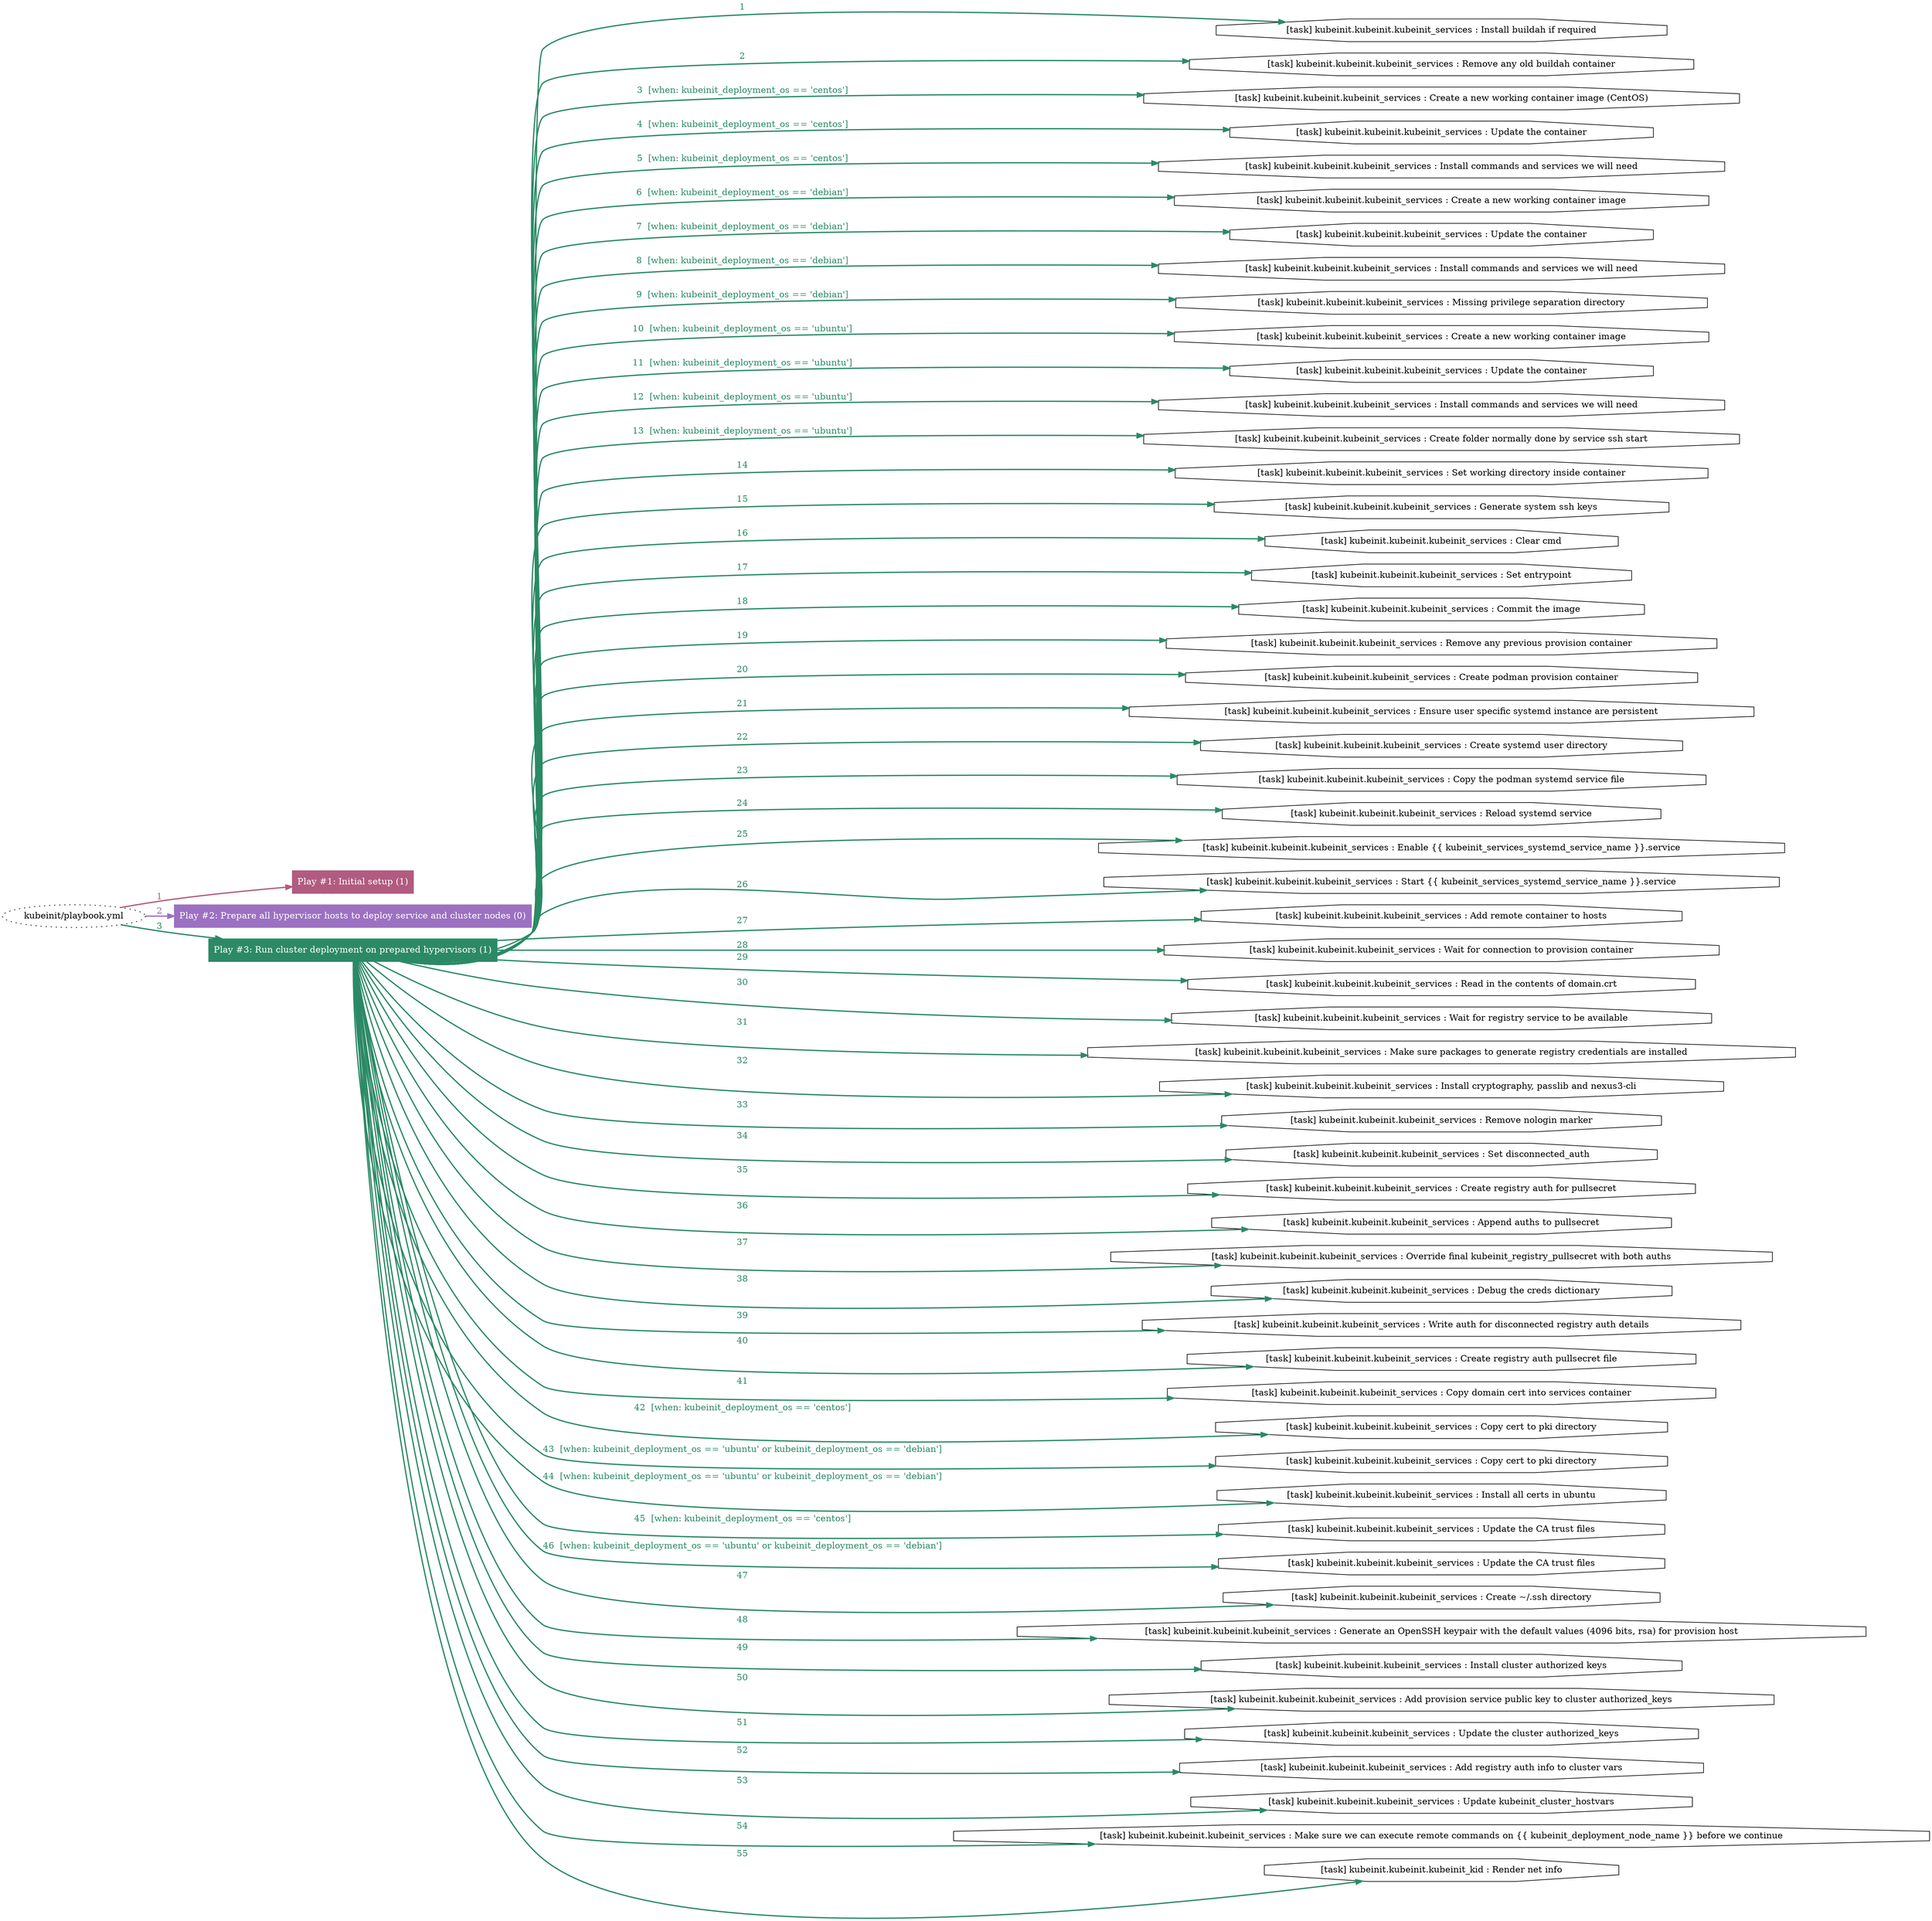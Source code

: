 digraph "kubeinit/playbook.yml "{
	graph [concentrate=true ordering=in rankdir=LR ratio=fill]
	edge [esep=5 sep=10]
	"kubeinit/playbook.yml" [id=root_node style=dotted]
	subgraph "Play #1: Initial setup (1) "{
		"Play #1: Initial setup (1)" [color="#b25b80" fontcolor="#ffffff" id="play_17c9ae8c-36ad-4b85-8e7e-c8328325bb7f" shape=box style=filled tooltip=localhost]
		"kubeinit/playbook.yml" -> "Play #1: Initial setup (1)" [label=1 color="#b25b80" fontcolor="#b25b80" id="edge_9a66fffb-180b-498b-b597-10f63286c07e" style=bold]
	}
	subgraph "Play #2: Prepare all hypervisor hosts to deploy service and cluster nodes (0) "{
		"Play #2: Prepare all hypervisor hosts to deploy service and cluster nodes (0)" [color="#9c71c1" fontcolor="#ffffff" id="play_a32840e2-5cd1-471d-978d-32ee034c4f97" shape=box style=filled tooltip=""]
		"kubeinit/playbook.yml" -> "Play #2: Prepare all hypervisor hosts to deploy service and cluster nodes (0)" [label=2 color="#9c71c1" fontcolor="#9c71c1" id="edge_648989e3-69d7-4c4d-b4e0-06efe9d098f8" style=bold]
	}
	subgraph "Play #3: Run cluster deployment on prepared hypervisors (1) "{
		"Play #3: Run cluster deployment on prepared hypervisors (1)" [color="#2b8a65" fontcolor="#ffffff" id="play_42d9358f-82d9-4848-bc92-01ae28b8576c" shape=box style=filled tooltip=localhost]
		"kubeinit/playbook.yml" -> "Play #3: Run cluster deployment on prepared hypervisors (1)" [label=3 color="#2b8a65" fontcolor="#2b8a65" id="edge_a8ea6bd7-b36a-4627-9d8c-2d896f8b7ce0" style=bold]
		"task_36d0fcf9-3613-4686-9224-51e1a7cd519e" [label="[task] kubeinit.kubeinit.kubeinit_services : Install buildah if required" id="task_36d0fcf9-3613-4686-9224-51e1a7cd519e" shape=octagon tooltip="[task] kubeinit.kubeinit.kubeinit_services : Install buildah if required"]
		"Play #3: Run cluster deployment on prepared hypervisors (1)" -> "task_36d0fcf9-3613-4686-9224-51e1a7cd519e" [label=1 color="#2b8a65" fontcolor="#2b8a65" id="edge_69c1a830-30ae-4d00-ab7f-86479885bbf9" style=bold]
		"task_520b370a-b6f2-4a0e-9225-8074864983d5" [label="[task] kubeinit.kubeinit.kubeinit_services : Remove any old buildah container" id="task_520b370a-b6f2-4a0e-9225-8074864983d5" shape=octagon tooltip="[task] kubeinit.kubeinit.kubeinit_services : Remove any old buildah container"]
		"Play #3: Run cluster deployment on prepared hypervisors (1)" -> "task_520b370a-b6f2-4a0e-9225-8074864983d5" [label=2 color="#2b8a65" fontcolor="#2b8a65" id="edge_ac73bd9e-9ed3-46ff-9856-7b76aa70ed99" style=bold]
		"task_02c1a2df-4aa4-44ee-b5cc-d7eab102da0c" [label="[task] kubeinit.kubeinit.kubeinit_services : Create a new working container image (CentOS)" id="task_02c1a2df-4aa4-44ee-b5cc-d7eab102da0c" shape=octagon tooltip="[task] kubeinit.kubeinit.kubeinit_services : Create a new working container image (CentOS)"]
		"Play #3: Run cluster deployment on prepared hypervisors (1)" -> "task_02c1a2df-4aa4-44ee-b5cc-d7eab102da0c" [label="3  [when: kubeinit_deployment_os == 'centos']" color="#2b8a65" fontcolor="#2b8a65" id="edge_3ec4b7e4-09bd-465d-8750-fe31174d21be" style=bold]
		"task_62b48787-2f27-4253-a6a6-1262fde9198d" [label="[task] kubeinit.kubeinit.kubeinit_services : Update the container" id="task_62b48787-2f27-4253-a6a6-1262fde9198d" shape=octagon tooltip="[task] kubeinit.kubeinit.kubeinit_services : Update the container"]
		"Play #3: Run cluster deployment on prepared hypervisors (1)" -> "task_62b48787-2f27-4253-a6a6-1262fde9198d" [label="4  [when: kubeinit_deployment_os == 'centos']" color="#2b8a65" fontcolor="#2b8a65" id="edge_0dd2385b-3883-43e9-8a25-377b8409b3e7" style=bold]
		"task_3a76d3ec-d942-4f5d-bf66-78656aec89c9" [label="[task] kubeinit.kubeinit.kubeinit_services : Install commands and services we will need" id="task_3a76d3ec-d942-4f5d-bf66-78656aec89c9" shape=octagon tooltip="[task] kubeinit.kubeinit.kubeinit_services : Install commands and services we will need"]
		"Play #3: Run cluster deployment on prepared hypervisors (1)" -> "task_3a76d3ec-d942-4f5d-bf66-78656aec89c9" [label="5  [when: kubeinit_deployment_os == 'centos']" color="#2b8a65" fontcolor="#2b8a65" id="edge_08dba27a-c150-4d91-8f37-6a0d22116e99" style=bold]
		"task_48ffd687-a7d4-4f63-b48c-e9a994ccb6d6" [label="[task] kubeinit.kubeinit.kubeinit_services : Create a new working container image" id="task_48ffd687-a7d4-4f63-b48c-e9a994ccb6d6" shape=octagon tooltip="[task] kubeinit.kubeinit.kubeinit_services : Create a new working container image"]
		"Play #3: Run cluster deployment on prepared hypervisors (1)" -> "task_48ffd687-a7d4-4f63-b48c-e9a994ccb6d6" [label="6  [when: kubeinit_deployment_os == 'debian']" color="#2b8a65" fontcolor="#2b8a65" id="edge_2587e01b-a6e4-4b94-865d-cfc40583a7d7" style=bold]
		"task_dbb86939-14e8-496c-9b07-8d6f6b5a1ad9" [label="[task] kubeinit.kubeinit.kubeinit_services : Update the container" id="task_dbb86939-14e8-496c-9b07-8d6f6b5a1ad9" shape=octagon tooltip="[task] kubeinit.kubeinit.kubeinit_services : Update the container"]
		"Play #3: Run cluster deployment on prepared hypervisors (1)" -> "task_dbb86939-14e8-496c-9b07-8d6f6b5a1ad9" [label="7  [when: kubeinit_deployment_os == 'debian']" color="#2b8a65" fontcolor="#2b8a65" id="edge_2a157e62-002b-43fd-969f-0f4569787cd7" style=bold]
		"task_fd1bcf4e-42d9-4ebf-9848-e569998d4325" [label="[task] kubeinit.kubeinit.kubeinit_services : Install commands and services we will need" id="task_fd1bcf4e-42d9-4ebf-9848-e569998d4325" shape=octagon tooltip="[task] kubeinit.kubeinit.kubeinit_services : Install commands and services we will need"]
		"Play #3: Run cluster deployment on prepared hypervisors (1)" -> "task_fd1bcf4e-42d9-4ebf-9848-e569998d4325" [label="8  [when: kubeinit_deployment_os == 'debian']" color="#2b8a65" fontcolor="#2b8a65" id="edge_8c375ec0-90a2-46d7-9cac-bfdd2820eb74" style=bold]
		"task_b0292c22-956d-46a5-abd7-709c8cc3a899" [label="[task] kubeinit.kubeinit.kubeinit_services : Missing privilege separation directory" id="task_b0292c22-956d-46a5-abd7-709c8cc3a899" shape=octagon tooltip="[task] kubeinit.kubeinit.kubeinit_services : Missing privilege separation directory"]
		"Play #3: Run cluster deployment on prepared hypervisors (1)" -> "task_b0292c22-956d-46a5-abd7-709c8cc3a899" [label="9  [when: kubeinit_deployment_os == 'debian']" color="#2b8a65" fontcolor="#2b8a65" id="edge_0668c2f0-95cd-4320-9012-d6c8305bb015" style=bold]
		"task_c9455f61-5317-4701-8db7-cd1c53f74280" [label="[task] kubeinit.kubeinit.kubeinit_services : Create a new working container image" id="task_c9455f61-5317-4701-8db7-cd1c53f74280" shape=octagon tooltip="[task] kubeinit.kubeinit.kubeinit_services : Create a new working container image"]
		"Play #3: Run cluster deployment on prepared hypervisors (1)" -> "task_c9455f61-5317-4701-8db7-cd1c53f74280" [label="10  [when: kubeinit_deployment_os == 'ubuntu']" color="#2b8a65" fontcolor="#2b8a65" id="edge_097b0232-ad1f-4e5e-9e14-4aed4cd9f733" style=bold]
		"task_e01a5e44-0e5a-4a47-a6fa-419f42668b98" [label="[task] kubeinit.kubeinit.kubeinit_services : Update the container" id="task_e01a5e44-0e5a-4a47-a6fa-419f42668b98" shape=octagon tooltip="[task] kubeinit.kubeinit.kubeinit_services : Update the container"]
		"Play #3: Run cluster deployment on prepared hypervisors (1)" -> "task_e01a5e44-0e5a-4a47-a6fa-419f42668b98" [label="11  [when: kubeinit_deployment_os == 'ubuntu']" color="#2b8a65" fontcolor="#2b8a65" id="edge_36412954-f16d-4f4b-ad10-88f180861bab" style=bold]
		"task_c39c0abd-c467-4a87-9f44-7abea1c1fa90" [label="[task] kubeinit.kubeinit.kubeinit_services : Install commands and services we will need" id="task_c39c0abd-c467-4a87-9f44-7abea1c1fa90" shape=octagon tooltip="[task] kubeinit.kubeinit.kubeinit_services : Install commands and services we will need"]
		"Play #3: Run cluster deployment on prepared hypervisors (1)" -> "task_c39c0abd-c467-4a87-9f44-7abea1c1fa90" [label="12  [when: kubeinit_deployment_os == 'ubuntu']" color="#2b8a65" fontcolor="#2b8a65" id="edge_91658c21-35e8-44c6-8601-b7cee2de82dc" style=bold]
		"task_916812e3-087f-4aa3-9c0d-b147e73e1905" [label="[task] kubeinit.kubeinit.kubeinit_services : Create folder normally done by service ssh start" id="task_916812e3-087f-4aa3-9c0d-b147e73e1905" shape=octagon tooltip="[task] kubeinit.kubeinit.kubeinit_services : Create folder normally done by service ssh start"]
		"Play #3: Run cluster deployment on prepared hypervisors (1)" -> "task_916812e3-087f-4aa3-9c0d-b147e73e1905" [label="13  [when: kubeinit_deployment_os == 'ubuntu']" color="#2b8a65" fontcolor="#2b8a65" id="edge_d26e4c3c-32be-4f56-b8c4-06aad595aab2" style=bold]
		"task_008d9f0e-5251-4d66-bed5-0f73cb46a8be" [label="[task] kubeinit.kubeinit.kubeinit_services : Set working directory inside container" id="task_008d9f0e-5251-4d66-bed5-0f73cb46a8be" shape=octagon tooltip="[task] kubeinit.kubeinit.kubeinit_services : Set working directory inside container"]
		"Play #3: Run cluster deployment on prepared hypervisors (1)" -> "task_008d9f0e-5251-4d66-bed5-0f73cb46a8be" [label=14 color="#2b8a65" fontcolor="#2b8a65" id="edge_e561971e-33fa-427f-be29-7c33f232da6e" style=bold]
		"task_829605b6-9a68-4bbe-b494-3b30a13cadfa" [label="[task] kubeinit.kubeinit.kubeinit_services : Generate system ssh keys" id="task_829605b6-9a68-4bbe-b494-3b30a13cadfa" shape=octagon tooltip="[task] kubeinit.kubeinit.kubeinit_services : Generate system ssh keys"]
		"Play #3: Run cluster deployment on prepared hypervisors (1)" -> "task_829605b6-9a68-4bbe-b494-3b30a13cadfa" [label=15 color="#2b8a65" fontcolor="#2b8a65" id="edge_24b9096e-24e8-46dd-a11c-ca06f601977b" style=bold]
		"task_b0110175-e510-4813-b850-e36adf796eda" [label="[task] kubeinit.kubeinit.kubeinit_services : Clear cmd" id="task_b0110175-e510-4813-b850-e36adf796eda" shape=octagon tooltip="[task] kubeinit.kubeinit.kubeinit_services : Clear cmd"]
		"Play #3: Run cluster deployment on prepared hypervisors (1)" -> "task_b0110175-e510-4813-b850-e36adf796eda" [label=16 color="#2b8a65" fontcolor="#2b8a65" id="edge_e3be3de1-a502-4a11-a115-6eaa4fe0332e" style=bold]
		"task_9b951268-3a7c-4ce4-8ee0-6badcddb3821" [label="[task] kubeinit.kubeinit.kubeinit_services : Set entrypoint" id="task_9b951268-3a7c-4ce4-8ee0-6badcddb3821" shape=octagon tooltip="[task] kubeinit.kubeinit.kubeinit_services : Set entrypoint"]
		"Play #3: Run cluster deployment on prepared hypervisors (1)" -> "task_9b951268-3a7c-4ce4-8ee0-6badcddb3821" [label=17 color="#2b8a65" fontcolor="#2b8a65" id="edge_eaa2c269-a19d-447d-abe5-15c08c656246" style=bold]
		"task_8e68ba6a-2cb4-41fd-aa32-93afb45d73dd" [label="[task] kubeinit.kubeinit.kubeinit_services : Commit the image" id="task_8e68ba6a-2cb4-41fd-aa32-93afb45d73dd" shape=octagon tooltip="[task] kubeinit.kubeinit.kubeinit_services : Commit the image"]
		"Play #3: Run cluster deployment on prepared hypervisors (1)" -> "task_8e68ba6a-2cb4-41fd-aa32-93afb45d73dd" [label=18 color="#2b8a65" fontcolor="#2b8a65" id="edge_6358095e-f0c3-4ecf-8f88-f60f1daf91c8" style=bold]
		"task_90f81705-15e8-46d5-9d14-7396ede5699c" [label="[task] kubeinit.kubeinit.kubeinit_services : Remove any previous provision container" id="task_90f81705-15e8-46d5-9d14-7396ede5699c" shape=octagon tooltip="[task] kubeinit.kubeinit.kubeinit_services : Remove any previous provision container"]
		"Play #3: Run cluster deployment on prepared hypervisors (1)" -> "task_90f81705-15e8-46d5-9d14-7396ede5699c" [label=19 color="#2b8a65" fontcolor="#2b8a65" id="edge_de0c5013-ba56-4ba4-b8d0-d8dcc6dad3aa" style=bold]
		"task_99e4dba1-9fa8-4bc7-af2e-ff5347ceb81c" [label="[task] kubeinit.kubeinit.kubeinit_services : Create podman provision container" id="task_99e4dba1-9fa8-4bc7-af2e-ff5347ceb81c" shape=octagon tooltip="[task] kubeinit.kubeinit.kubeinit_services : Create podman provision container"]
		"Play #3: Run cluster deployment on prepared hypervisors (1)" -> "task_99e4dba1-9fa8-4bc7-af2e-ff5347ceb81c" [label=20 color="#2b8a65" fontcolor="#2b8a65" id="edge_1a2a553c-a515-445b-a9cb-694ab467a8aa" style=bold]
		"task_f536aaf0-d86f-43a6-9a4a-bbbcb83da189" [label="[task] kubeinit.kubeinit.kubeinit_services : Ensure user specific systemd instance are persistent" id="task_f536aaf0-d86f-43a6-9a4a-bbbcb83da189" shape=octagon tooltip="[task] kubeinit.kubeinit.kubeinit_services : Ensure user specific systemd instance are persistent"]
		"Play #3: Run cluster deployment on prepared hypervisors (1)" -> "task_f536aaf0-d86f-43a6-9a4a-bbbcb83da189" [label=21 color="#2b8a65" fontcolor="#2b8a65" id="edge_5a1497d6-d1b0-478a-b88a-cc59e29e8c97" style=bold]
		"task_fbc3fa59-2f1e-4d87-85c3-4074500ac057" [label="[task] kubeinit.kubeinit.kubeinit_services : Create systemd user directory" id="task_fbc3fa59-2f1e-4d87-85c3-4074500ac057" shape=octagon tooltip="[task] kubeinit.kubeinit.kubeinit_services : Create systemd user directory"]
		"Play #3: Run cluster deployment on prepared hypervisors (1)" -> "task_fbc3fa59-2f1e-4d87-85c3-4074500ac057" [label=22 color="#2b8a65" fontcolor="#2b8a65" id="edge_756c4e87-b20b-4dc1-9843-3cf133dc5971" style=bold]
		"task_bba117de-58d8-4514-a9d2-91611b3dea8f" [label="[task] kubeinit.kubeinit.kubeinit_services : Copy the podman systemd service file" id="task_bba117de-58d8-4514-a9d2-91611b3dea8f" shape=octagon tooltip="[task] kubeinit.kubeinit.kubeinit_services : Copy the podman systemd service file"]
		"Play #3: Run cluster deployment on prepared hypervisors (1)" -> "task_bba117de-58d8-4514-a9d2-91611b3dea8f" [label=23 color="#2b8a65" fontcolor="#2b8a65" id="edge_fb7f9316-e2dd-4df1-a61e-6c6e33cb3a53" style=bold]
		"task_d0d1b64d-3ecf-44b2-8900-cf17aa8e8b5d" [label="[task] kubeinit.kubeinit.kubeinit_services : Reload systemd service" id="task_d0d1b64d-3ecf-44b2-8900-cf17aa8e8b5d" shape=octagon tooltip="[task] kubeinit.kubeinit.kubeinit_services : Reload systemd service"]
		"Play #3: Run cluster deployment on prepared hypervisors (1)" -> "task_d0d1b64d-3ecf-44b2-8900-cf17aa8e8b5d" [label=24 color="#2b8a65" fontcolor="#2b8a65" id="edge_3784e510-0dba-42b5-8f40-9f22ae906539" style=bold]
		"task_7d52ed37-b3ec-42f0-8267-42fd470309a1" [label="[task] kubeinit.kubeinit.kubeinit_services : Enable {{ kubeinit_services_systemd_service_name }}.service" id="task_7d52ed37-b3ec-42f0-8267-42fd470309a1" shape=octagon tooltip="[task] kubeinit.kubeinit.kubeinit_services : Enable {{ kubeinit_services_systemd_service_name }}.service"]
		"Play #3: Run cluster deployment on prepared hypervisors (1)" -> "task_7d52ed37-b3ec-42f0-8267-42fd470309a1" [label=25 color="#2b8a65" fontcolor="#2b8a65" id="edge_76b5b32c-e7a0-447b-ab9b-c683dd6d92f1" style=bold]
		"task_004a73e5-ad9a-4158-9bc1-dc2779bdf569" [label="[task] kubeinit.kubeinit.kubeinit_services : Start {{ kubeinit_services_systemd_service_name }}.service" id="task_004a73e5-ad9a-4158-9bc1-dc2779bdf569" shape=octagon tooltip="[task] kubeinit.kubeinit.kubeinit_services : Start {{ kubeinit_services_systemd_service_name }}.service"]
		"Play #3: Run cluster deployment on prepared hypervisors (1)" -> "task_004a73e5-ad9a-4158-9bc1-dc2779bdf569" [label=26 color="#2b8a65" fontcolor="#2b8a65" id="edge_447a79a4-d7a0-4a8a-aa14-57b969f55f35" style=bold]
		"task_2bf099d6-10c5-4498-be08-4aed57b6cc5c" [label="[task] kubeinit.kubeinit.kubeinit_services : Add remote container to hosts" id="task_2bf099d6-10c5-4498-be08-4aed57b6cc5c" shape=octagon tooltip="[task] kubeinit.kubeinit.kubeinit_services : Add remote container to hosts"]
		"Play #3: Run cluster deployment on prepared hypervisors (1)" -> "task_2bf099d6-10c5-4498-be08-4aed57b6cc5c" [label=27 color="#2b8a65" fontcolor="#2b8a65" id="edge_22422587-e93b-47d6-b5b7-4b7128f298c8" style=bold]
		"task_f345ecdb-aab0-4b19-a3dd-25f59fbce812" [label="[task] kubeinit.kubeinit.kubeinit_services : Wait for connection to provision container" id="task_f345ecdb-aab0-4b19-a3dd-25f59fbce812" shape=octagon tooltip="[task] kubeinit.kubeinit.kubeinit_services : Wait for connection to provision container"]
		"Play #3: Run cluster deployment on prepared hypervisors (1)" -> "task_f345ecdb-aab0-4b19-a3dd-25f59fbce812" [label=28 color="#2b8a65" fontcolor="#2b8a65" id="edge_dceca9cf-7916-4351-8f1d-e8623202c33a" style=bold]
		"task_5341319b-c42e-461b-ac17-ce48cecbcfb7" [label="[task] kubeinit.kubeinit.kubeinit_services : Read in the contents of domain.crt" id="task_5341319b-c42e-461b-ac17-ce48cecbcfb7" shape=octagon tooltip="[task] kubeinit.kubeinit.kubeinit_services : Read in the contents of domain.crt"]
		"Play #3: Run cluster deployment on prepared hypervisors (1)" -> "task_5341319b-c42e-461b-ac17-ce48cecbcfb7" [label=29 color="#2b8a65" fontcolor="#2b8a65" id="edge_08acaf4c-5324-42c1-96bc-34707dffd76d" style=bold]
		"task_67965fc5-98e5-4ef2-b83c-dfe1ea15c6fa" [label="[task] kubeinit.kubeinit.kubeinit_services : Wait for registry service to be available" id="task_67965fc5-98e5-4ef2-b83c-dfe1ea15c6fa" shape=octagon tooltip="[task] kubeinit.kubeinit.kubeinit_services : Wait for registry service to be available"]
		"Play #3: Run cluster deployment on prepared hypervisors (1)" -> "task_67965fc5-98e5-4ef2-b83c-dfe1ea15c6fa" [label=30 color="#2b8a65" fontcolor="#2b8a65" id="edge_e3e2f052-c8f5-4a7e-8d2a-cf9047b86690" style=bold]
		"task_8db9fd9d-0cf8-4cb9-9034-38ce82496abf" [label="[task] kubeinit.kubeinit.kubeinit_services : Make sure packages to generate registry credentials are installed" id="task_8db9fd9d-0cf8-4cb9-9034-38ce82496abf" shape=octagon tooltip="[task] kubeinit.kubeinit.kubeinit_services : Make sure packages to generate registry credentials are installed"]
		"Play #3: Run cluster deployment on prepared hypervisors (1)" -> "task_8db9fd9d-0cf8-4cb9-9034-38ce82496abf" [label=31 color="#2b8a65" fontcolor="#2b8a65" id="edge_48bc92f7-682e-4e03-abec-2290d1dfe6aa" style=bold]
		"task_e566cbb6-36f7-484e-a97f-081b3bdd1661" [label="[task] kubeinit.kubeinit.kubeinit_services : Install cryptography, passlib and nexus3-cli" id="task_e566cbb6-36f7-484e-a97f-081b3bdd1661" shape=octagon tooltip="[task] kubeinit.kubeinit.kubeinit_services : Install cryptography, passlib and nexus3-cli"]
		"Play #3: Run cluster deployment on prepared hypervisors (1)" -> "task_e566cbb6-36f7-484e-a97f-081b3bdd1661" [label=32 color="#2b8a65" fontcolor="#2b8a65" id="edge_1d7bc893-963b-4bd2-bc5a-1fe830a1286d" style=bold]
		"task_ddd2b9df-a17d-4f1e-8cc6-8d9fec8998bc" [label="[task] kubeinit.kubeinit.kubeinit_services : Remove nologin marker" id="task_ddd2b9df-a17d-4f1e-8cc6-8d9fec8998bc" shape=octagon tooltip="[task] kubeinit.kubeinit.kubeinit_services : Remove nologin marker"]
		"Play #3: Run cluster deployment on prepared hypervisors (1)" -> "task_ddd2b9df-a17d-4f1e-8cc6-8d9fec8998bc" [label=33 color="#2b8a65" fontcolor="#2b8a65" id="edge_e079b054-cf49-4c1a-b109-a5e28c23c113" style=bold]
		"task_fe46f045-fb0f-4ead-80ae-4bad5f86afe3" [label="[task] kubeinit.kubeinit.kubeinit_services : Set disconnected_auth" id="task_fe46f045-fb0f-4ead-80ae-4bad5f86afe3" shape=octagon tooltip="[task] kubeinit.kubeinit.kubeinit_services : Set disconnected_auth"]
		"Play #3: Run cluster deployment on prepared hypervisors (1)" -> "task_fe46f045-fb0f-4ead-80ae-4bad5f86afe3" [label=34 color="#2b8a65" fontcolor="#2b8a65" id="edge_6661a250-abb5-4212-a7f7-ae26ba6d1db4" style=bold]
		"task_0f0b7e0b-764a-4fa1-86e0-0a159e9d29cd" [label="[task] kubeinit.kubeinit.kubeinit_services : Create registry auth for pullsecret" id="task_0f0b7e0b-764a-4fa1-86e0-0a159e9d29cd" shape=octagon tooltip="[task] kubeinit.kubeinit.kubeinit_services : Create registry auth for pullsecret"]
		"Play #3: Run cluster deployment on prepared hypervisors (1)" -> "task_0f0b7e0b-764a-4fa1-86e0-0a159e9d29cd" [label=35 color="#2b8a65" fontcolor="#2b8a65" id="edge_50a496b3-0c0d-4743-8e17-deb53f2182fb" style=bold]
		"task_77759288-5e0f-46d9-99cd-304b76e94249" [label="[task] kubeinit.kubeinit.kubeinit_services : Append auths to pullsecret" id="task_77759288-5e0f-46d9-99cd-304b76e94249" shape=octagon tooltip="[task] kubeinit.kubeinit.kubeinit_services : Append auths to pullsecret"]
		"Play #3: Run cluster deployment on prepared hypervisors (1)" -> "task_77759288-5e0f-46d9-99cd-304b76e94249" [label=36 color="#2b8a65" fontcolor="#2b8a65" id="edge_f2a2851b-5b00-494e-a9b0-c0242588d37a" style=bold]
		"task_d2a4187b-282a-4e19-8d34-d47cda01581c" [label="[task] kubeinit.kubeinit.kubeinit_services : Override final kubeinit_registry_pullsecret with both auths" id="task_d2a4187b-282a-4e19-8d34-d47cda01581c" shape=octagon tooltip="[task] kubeinit.kubeinit.kubeinit_services : Override final kubeinit_registry_pullsecret with both auths"]
		"Play #3: Run cluster deployment on prepared hypervisors (1)" -> "task_d2a4187b-282a-4e19-8d34-d47cda01581c" [label=37 color="#2b8a65" fontcolor="#2b8a65" id="edge_12faed98-9e8c-4431-a3e7-922ceac10c75" style=bold]
		"task_1e5938af-b59d-4837-99fc-773dc56860e5" [label="[task] kubeinit.kubeinit.kubeinit_services : Debug the creds dictionary" id="task_1e5938af-b59d-4837-99fc-773dc56860e5" shape=octagon tooltip="[task] kubeinit.kubeinit.kubeinit_services : Debug the creds dictionary"]
		"Play #3: Run cluster deployment on prepared hypervisors (1)" -> "task_1e5938af-b59d-4837-99fc-773dc56860e5" [label=38 color="#2b8a65" fontcolor="#2b8a65" id="edge_6e3dd521-b7ce-4081-894a-92bca2c3c6e1" style=bold]
		"task_667573ef-3742-486d-b024-cce6347d02c3" [label="[task] kubeinit.kubeinit.kubeinit_services : Write auth for disconnected registry auth details" id="task_667573ef-3742-486d-b024-cce6347d02c3" shape=octagon tooltip="[task] kubeinit.kubeinit.kubeinit_services : Write auth for disconnected registry auth details"]
		"Play #3: Run cluster deployment on prepared hypervisors (1)" -> "task_667573ef-3742-486d-b024-cce6347d02c3" [label=39 color="#2b8a65" fontcolor="#2b8a65" id="edge_4884e65c-0d32-466c-a5bf-6255191879ac" style=bold]
		"task_b960c54c-1b31-4d18-9105-a8acf4bbe6fe" [label="[task] kubeinit.kubeinit.kubeinit_services : Create registry auth pullsecret file" id="task_b960c54c-1b31-4d18-9105-a8acf4bbe6fe" shape=octagon tooltip="[task] kubeinit.kubeinit.kubeinit_services : Create registry auth pullsecret file"]
		"Play #3: Run cluster deployment on prepared hypervisors (1)" -> "task_b960c54c-1b31-4d18-9105-a8acf4bbe6fe" [label=40 color="#2b8a65" fontcolor="#2b8a65" id="edge_cd906f78-d841-4792-a586-ec848640e583" style=bold]
		"task_df25f115-8169-41e4-ba68-8604141ffbba" [label="[task] kubeinit.kubeinit.kubeinit_services : Copy domain cert into services container" id="task_df25f115-8169-41e4-ba68-8604141ffbba" shape=octagon tooltip="[task] kubeinit.kubeinit.kubeinit_services : Copy domain cert into services container"]
		"Play #3: Run cluster deployment on prepared hypervisors (1)" -> "task_df25f115-8169-41e4-ba68-8604141ffbba" [label=41 color="#2b8a65" fontcolor="#2b8a65" id="edge_79f10e59-7853-493e-9eb4-15cffc909ad8" style=bold]
		"task_f248ed82-d451-4c28-9d1d-ff54535d7917" [label="[task] kubeinit.kubeinit.kubeinit_services : Copy cert to pki directory" id="task_f248ed82-d451-4c28-9d1d-ff54535d7917" shape=octagon tooltip="[task] kubeinit.kubeinit.kubeinit_services : Copy cert to pki directory"]
		"Play #3: Run cluster deployment on prepared hypervisors (1)" -> "task_f248ed82-d451-4c28-9d1d-ff54535d7917" [label="42  [when: kubeinit_deployment_os == 'centos']" color="#2b8a65" fontcolor="#2b8a65" id="edge_632147b5-78ef-4c7a-8c68-b07cecb0bb07" style=bold]
		"task_26908661-761f-4099-a01e-c3c6b47c93b3" [label="[task] kubeinit.kubeinit.kubeinit_services : Copy cert to pki directory" id="task_26908661-761f-4099-a01e-c3c6b47c93b3" shape=octagon tooltip="[task] kubeinit.kubeinit.kubeinit_services : Copy cert to pki directory"]
		"Play #3: Run cluster deployment on prepared hypervisors (1)" -> "task_26908661-761f-4099-a01e-c3c6b47c93b3" [label="43  [when: kubeinit_deployment_os == 'ubuntu' or kubeinit_deployment_os == 'debian']" color="#2b8a65" fontcolor="#2b8a65" id="edge_7451ccbe-5a12-4c26-8dd9-ea2fcc0f0b85" style=bold]
		"task_191f122b-2e84-4e0c-841e-899971b85903" [label="[task] kubeinit.kubeinit.kubeinit_services : Install all certs in ubuntu" id="task_191f122b-2e84-4e0c-841e-899971b85903" shape=octagon tooltip="[task] kubeinit.kubeinit.kubeinit_services : Install all certs in ubuntu"]
		"Play #3: Run cluster deployment on prepared hypervisors (1)" -> "task_191f122b-2e84-4e0c-841e-899971b85903" [label="44  [when: kubeinit_deployment_os == 'ubuntu' or kubeinit_deployment_os == 'debian']" color="#2b8a65" fontcolor="#2b8a65" id="edge_30f1a442-c791-463c-a51d-481778a3d1e9" style=bold]
		"task_029a0761-ad21-4303-ba7a-8c1271af7a0f" [label="[task] kubeinit.kubeinit.kubeinit_services : Update the CA trust files" id="task_029a0761-ad21-4303-ba7a-8c1271af7a0f" shape=octagon tooltip="[task] kubeinit.kubeinit.kubeinit_services : Update the CA trust files"]
		"Play #3: Run cluster deployment on prepared hypervisors (1)" -> "task_029a0761-ad21-4303-ba7a-8c1271af7a0f" [label="45  [when: kubeinit_deployment_os == 'centos']" color="#2b8a65" fontcolor="#2b8a65" id="edge_83b77fb8-db2b-4ff3-a8c2-15072388fccc" style=bold]
		"task_05a10038-249a-4a2c-9414-a5e7eb5c9000" [label="[task] kubeinit.kubeinit.kubeinit_services : Update the CA trust files" id="task_05a10038-249a-4a2c-9414-a5e7eb5c9000" shape=octagon tooltip="[task] kubeinit.kubeinit.kubeinit_services : Update the CA trust files"]
		"Play #3: Run cluster deployment on prepared hypervisors (1)" -> "task_05a10038-249a-4a2c-9414-a5e7eb5c9000" [label="46  [when: kubeinit_deployment_os == 'ubuntu' or kubeinit_deployment_os == 'debian']" color="#2b8a65" fontcolor="#2b8a65" id="edge_df23a35f-5edd-4b2a-a13d-546319c20adc" style=bold]
		"task_3fe95385-f243-40d1-88a2-6f1dba6bf783" [label="[task] kubeinit.kubeinit.kubeinit_services : Create ~/.ssh directory" id="task_3fe95385-f243-40d1-88a2-6f1dba6bf783" shape=octagon tooltip="[task] kubeinit.kubeinit.kubeinit_services : Create ~/.ssh directory"]
		"Play #3: Run cluster deployment on prepared hypervisors (1)" -> "task_3fe95385-f243-40d1-88a2-6f1dba6bf783" [label=47 color="#2b8a65" fontcolor="#2b8a65" id="edge_88a6b0a7-16ef-4d92-b61d-b63fdfc92a8a" style=bold]
		"task_372d703b-721c-4f87-8a33-c28313f8df4f" [label="[task] kubeinit.kubeinit.kubeinit_services : Generate an OpenSSH keypair with the default values (4096 bits, rsa) for provision host" id="task_372d703b-721c-4f87-8a33-c28313f8df4f" shape=octagon tooltip="[task] kubeinit.kubeinit.kubeinit_services : Generate an OpenSSH keypair with the default values (4096 bits, rsa) for provision host"]
		"Play #3: Run cluster deployment on prepared hypervisors (1)" -> "task_372d703b-721c-4f87-8a33-c28313f8df4f" [label=48 color="#2b8a65" fontcolor="#2b8a65" id="edge_eb6a537f-3761-4a10-a121-1ce10b1351d6" style=bold]
		"task_55c1e4fb-d921-49dc-8319-572e37da54d5" [label="[task] kubeinit.kubeinit.kubeinit_services : Install cluster authorized keys" id="task_55c1e4fb-d921-49dc-8319-572e37da54d5" shape=octagon tooltip="[task] kubeinit.kubeinit.kubeinit_services : Install cluster authorized keys"]
		"Play #3: Run cluster deployment on prepared hypervisors (1)" -> "task_55c1e4fb-d921-49dc-8319-572e37da54d5" [label=49 color="#2b8a65" fontcolor="#2b8a65" id="edge_0ebefc4b-87af-4c52-a7d6-d49de69d0255" style=bold]
		"task_ad517538-5733-41de-a93b-2b240c4c91d2" [label="[task] kubeinit.kubeinit.kubeinit_services : Add provision service public key to cluster authorized_keys" id="task_ad517538-5733-41de-a93b-2b240c4c91d2" shape=octagon tooltip="[task] kubeinit.kubeinit.kubeinit_services : Add provision service public key to cluster authorized_keys"]
		"Play #3: Run cluster deployment on prepared hypervisors (1)" -> "task_ad517538-5733-41de-a93b-2b240c4c91d2" [label=50 color="#2b8a65" fontcolor="#2b8a65" id="edge_365114ab-78e2-44da-b18d-c71f73e46ec9" style=bold]
		"task_bc51501d-b1bf-4b5a-a88d-a0790473eabb" [label="[task] kubeinit.kubeinit.kubeinit_services : Update the cluster authorized_keys" id="task_bc51501d-b1bf-4b5a-a88d-a0790473eabb" shape=octagon tooltip="[task] kubeinit.kubeinit.kubeinit_services : Update the cluster authorized_keys"]
		"Play #3: Run cluster deployment on prepared hypervisors (1)" -> "task_bc51501d-b1bf-4b5a-a88d-a0790473eabb" [label=51 color="#2b8a65" fontcolor="#2b8a65" id="edge_7a7e1329-ce42-44a4-8e3d-e796d2ec901d" style=bold]
		"task_e712cc6e-8edf-4712-9253-f2dac02a326b" [label="[task] kubeinit.kubeinit.kubeinit_services : Add registry auth info to cluster vars" id="task_e712cc6e-8edf-4712-9253-f2dac02a326b" shape=octagon tooltip="[task] kubeinit.kubeinit.kubeinit_services : Add registry auth info to cluster vars"]
		"Play #3: Run cluster deployment on prepared hypervisors (1)" -> "task_e712cc6e-8edf-4712-9253-f2dac02a326b" [label=52 color="#2b8a65" fontcolor="#2b8a65" id="edge_b46ebbe4-9fa4-4a8f-b34e-f2c2732c7fb5" style=bold]
		"task_522744e1-eddb-4f33-95d9-bbde5230d330" [label="[task] kubeinit.kubeinit.kubeinit_services : Update kubeinit_cluster_hostvars" id="task_522744e1-eddb-4f33-95d9-bbde5230d330" shape=octagon tooltip="[task] kubeinit.kubeinit.kubeinit_services : Update kubeinit_cluster_hostvars"]
		"Play #3: Run cluster deployment on prepared hypervisors (1)" -> "task_522744e1-eddb-4f33-95d9-bbde5230d330" [label=53 color="#2b8a65" fontcolor="#2b8a65" id="edge_0bddad8a-723c-4453-89cf-c884e0f77ed3" style=bold]
		"task_91c2d5d4-4807-4ef6-96c8-52a1bf1b4dbe" [label="[task] kubeinit.kubeinit.kubeinit_services : Make sure we can execute remote commands on {{ kubeinit_deployment_node_name }} before we continue" id="task_91c2d5d4-4807-4ef6-96c8-52a1bf1b4dbe" shape=octagon tooltip="[task] kubeinit.kubeinit.kubeinit_services : Make sure we can execute remote commands on {{ kubeinit_deployment_node_name }} before we continue"]
		"Play #3: Run cluster deployment on prepared hypervisors (1)" -> "task_91c2d5d4-4807-4ef6-96c8-52a1bf1b4dbe" [label=54 color="#2b8a65" fontcolor="#2b8a65" id="edge_72bdcbed-773a-4245-9ae3-577b1fb19964" style=bold]
		"task_5e0d1d0e-a24d-43d4-9ad5-171f5c57018d" [label="[task] kubeinit.kubeinit.kubeinit_kid : Render net info" id="task_5e0d1d0e-a24d-43d4-9ad5-171f5c57018d" shape=octagon tooltip="[task] kubeinit.kubeinit.kubeinit_kid : Render net info"]
		"Play #3: Run cluster deployment on prepared hypervisors (1)" -> "task_5e0d1d0e-a24d-43d4-9ad5-171f5c57018d" [label=55 color="#2b8a65" fontcolor="#2b8a65" id="edge_01667c89-0da5-4dad-a5eb-548103925312" style=bold]
	}
}
